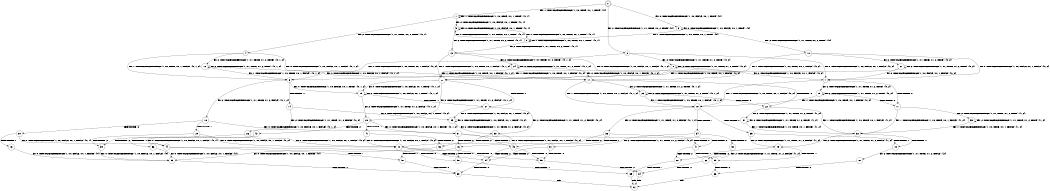 digraph BCG {
size = "7, 10.5";
center = TRUE;
node [shape = circle];
0 [peripheries = 2];
0 -> 1 [label = "EX !1 !ATOMIC_EXCH_BRANCH (1, +0, TRUE, +0, 1, TRUE) !{0}"];
0 -> 2 [label = "EX !2 !ATOMIC_EXCH_BRANCH (1, +1, TRUE, +0, 2, TRUE) !{0}"];
0 -> 3 [label = "EX !0 !ATOMIC_EXCH_BRANCH (1, +0, FALSE, +0, 1, TRUE) !{0}"];
1 -> 4 [label = "EX !2 !ATOMIC_EXCH_BRANCH (1, +1, TRUE, +0, 2, TRUE) !{0, 1}"];
1 -> 5 [label = "EX !0 !ATOMIC_EXCH_BRANCH (1, +0, FALSE, +0, 1, TRUE) !{0, 1}"];
1 -> 1 [label = "EX !1 !ATOMIC_EXCH_BRANCH (1, +0, TRUE, +0, 1, TRUE) !{0, 1}"];
2 -> 6 [label = "EX !1 !ATOMIC_EXCH_BRANCH (1, +0, TRUE, +0, 1, FALSE) !{0, 2}"];
2 -> 7 [label = "EX !0 !ATOMIC_EXCH_BRANCH (1, +0, FALSE, +0, 1, FALSE) !{0, 2}"];
2 -> 8 [label = "EX !2 !ATOMIC_EXCH_BRANCH (1, +1, TRUE, +1, 2, TRUE) !{0, 2}"];
3 -> 9 [label = "EX !1 !ATOMIC_EXCH_BRANCH (1, +0, TRUE, +0, 1, TRUE) !{0}"];
3 -> 10 [label = "EX !2 !ATOMIC_EXCH_BRANCH (1, +1, TRUE, +0, 2, TRUE) !{0}"];
3 -> 3 [label = "EX !0 !ATOMIC_EXCH_BRANCH (1, +0, FALSE, +0, 1, TRUE) !{0}"];
4 -> 11 [label = "EX !0 !ATOMIC_EXCH_BRANCH (1, +0, FALSE, +0, 1, FALSE) !{0, 1, 2}"];
4 -> 12 [label = "EX !2 !ATOMIC_EXCH_BRANCH (1, +1, TRUE, +1, 2, TRUE) !{0, 1, 2}"];
4 -> 6 [label = "EX !1 !ATOMIC_EXCH_BRANCH (1, +0, TRUE, +0, 1, FALSE) !{0, 1, 2}"];
5 -> 13 [label = "EX !2 !ATOMIC_EXCH_BRANCH (1, +1, TRUE, +0, 2, TRUE) !{0, 1}"];
5 -> 9 [label = "EX !1 !ATOMIC_EXCH_BRANCH (1, +0, TRUE, +0, 1, TRUE) !{0, 1}"];
5 -> 5 [label = "EX !0 !ATOMIC_EXCH_BRANCH (1, +0, FALSE, +0, 1, TRUE) !{0, 1}"];
6 -> 14 [label = "TERMINATE !1"];
6 -> 15 [label = "EX !0 !ATOMIC_EXCH_BRANCH (1, +0, FALSE, +0, 1, TRUE) !{0, 1, 2}"];
6 -> 16 [label = "EX !2 !ATOMIC_EXCH_BRANCH (1, +1, TRUE, +1, 2, FALSE) !{0, 1, 2}"];
7 -> 17 [label = "TERMINATE !0"];
7 -> 18 [label = "EX !1 !ATOMIC_EXCH_BRANCH (1, +0, TRUE, +0, 1, FALSE) !{0, 2}"];
7 -> 19 [label = "EX !2 !ATOMIC_EXCH_BRANCH (1, +1, TRUE, +1, 2, TRUE) !{0, 2}"];
8 -> 6 [label = "EX !1 !ATOMIC_EXCH_BRANCH (1, +0, TRUE, +0, 1, FALSE) !{0, 2}"];
8 -> 7 [label = "EX !0 !ATOMIC_EXCH_BRANCH (1, +0, FALSE, +0, 1, FALSE) !{0, 2}"];
8 -> 8 [label = "EX !2 !ATOMIC_EXCH_BRANCH (1, +1, TRUE, +1, 2, TRUE) !{0, 2}"];
9 -> 13 [label = "EX !2 !ATOMIC_EXCH_BRANCH (1, +1, TRUE, +0, 2, TRUE) !{0, 1}"];
9 -> 9 [label = "EX !1 !ATOMIC_EXCH_BRANCH (1, +0, TRUE, +0, 1, TRUE) !{0, 1}"];
9 -> 5 [label = "EX !0 !ATOMIC_EXCH_BRANCH (1, +0, FALSE, +0, 1, TRUE) !{0, 1}"];
10 -> 20 [label = "EX !1 !ATOMIC_EXCH_BRANCH (1, +0, TRUE, +0, 1, FALSE) !{0, 2}"];
10 -> 21 [label = "EX !2 !ATOMIC_EXCH_BRANCH (1, +1, TRUE, +1, 2, TRUE) !{0, 2}"];
10 -> 7 [label = "EX !0 !ATOMIC_EXCH_BRANCH (1, +0, FALSE, +0, 1, FALSE) !{0, 2}"];
11 -> 22 [label = "TERMINATE !0"];
11 -> 23 [label = "EX !2 !ATOMIC_EXCH_BRANCH (1, +1, TRUE, +1, 2, TRUE) !{0, 1, 2}"];
11 -> 18 [label = "EX !1 !ATOMIC_EXCH_BRANCH (1, +0, TRUE, +0, 1, FALSE) !{0, 1, 2}"];
12 -> 11 [label = "EX !0 !ATOMIC_EXCH_BRANCH (1, +0, FALSE, +0, 1, FALSE) !{0, 1, 2}"];
12 -> 12 [label = "EX !2 !ATOMIC_EXCH_BRANCH (1, +1, TRUE, +1, 2, TRUE) !{0, 1, 2}"];
12 -> 6 [label = "EX !1 !ATOMIC_EXCH_BRANCH (1, +0, TRUE, +0, 1, FALSE) !{0, 1, 2}"];
13 -> 24 [label = "EX !2 !ATOMIC_EXCH_BRANCH (1, +1, TRUE, +1, 2, TRUE) !{0, 1, 2}"];
13 -> 20 [label = "EX !1 !ATOMIC_EXCH_BRANCH (1, +0, TRUE, +0, 1, FALSE) !{0, 1, 2}"];
13 -> 11 [label = "EX !0 !ATOMIC_EXCH_BRANCH (1, +0, FALSE, +0, 1, FALSE) !{0, 1, 2}"];
14 -> 25 [label = "EX !0 !ATOMIC_EXCH_BRANCH (1, +0, FALSE, +0, 1, TRUE) !{0, 2}"];
14 -> 26 [label = "EX !2 !ATOMIC_EXCH_BRANCH (1, +1, TRUE, +1, 2, FALSE) !{0, 2}"];
15 -> 27 [label = "TERMINATE !1"];
15 -> 28 [label = "EX !2 !ATOMIC_EXCH_BRANCH (1, +1, TRUE, +1, 2, FALSE) !{0, 1, 2}"];
15 -> 15 [label = "EX !0 !ATOMIC_EXCH_BRANCH (1, +0, FALSE, +0, 1, TRUE) !{0, 1, 2}"];
16 -> 29 [label = "TERMINATE !1"];
16 -> 30 [label = "TERMINATE !2"];
16 -> 31 [label = "EX !0 !ATOMIC_EXCH_BRANCH (1, +0, FALSE, +0, 1, FALSE) !{0, 1, 2}"];
17 -> 32 [label = "EX !1 !ATOMIC_EXCH_BRANCH (1, +0, TRUE, +0, 1, FALSE) !{1, 2}"];
17 -> 33 [label = "EX !2 !ATOMIC_EXCH_BRANCH (1, +1, TRUE, +1, 2, TRUE) !{1, 2}"];
18 -> 34 [label = "TERMINATE !1"];
18 -> 35 [label = "TERMINATE !0"];
18 -> 36 [label = "EX !2 !ATOMIC_EXCH_BRANCH (1, +1, TRUE, +1, 2, FALSE) !{0, 1, 2}"];
19 -> 17 [label = "TERMINATE !0"];
19 -> 18 [label = "EX !1 !ATOMIC_EXCH_BRANCH (1, +0, TRUE, +0, 1, FALSE) !{0, 2}"];
19 -> 19 [label = "EX !2 !ATOMIC_EXCH_BRANCH (1, +1, TRUE, +1, 2, TRUE) !{0, 2}"];
20 -> 27 [label = "TERMINATE !1"];
20 -> 28 [label = "EX !2 !ATOMIC_EXCH_BRANCH (1, +1, TRUE, +1, 2, FALSE) !{0, 1, 2}"];
20 -> 15 [label = "EX !0 !ATOMIC_EXCH_BRANCH (1, +0, FALSE, +0, 1, TRUE) !{0, 1, 2}"];
21 -> 20 [label = "EX !1 !ATOMIC_EXCH_BRANCH (1, +0, TRUE, +0, 1, FALSE) !{0, 2}"];
21 -> 21 [label = "EX !2 !ATOMIC_EXCH_BRANCH (1, +1, TRUE, +1, 2, TRUE) !{0, 2}"];
21 -> 7 [label = "EX !0 !ATOMIC_EXCH_BRANCH (1, +0, FALSE, +0, 1, FALSE) !{0, 2}"];
22 -> 37 [label = "EX !2 !ATOMIC_EXCH_BRANCH (1, +1, TRUE, +1, 2, TRUE) !{1, 2}"];
22 -> 32 [label = "EX !1 !ATOMIC_EXCH_BRANCH (1, +0, TRUE, +0, 1, FALSE) !{1, 2}"];
23 -> 22 [label = "TERMINATE !0"];
23 -> 23 [label = "EX !2 !ATOMIC_EXCH_BRANCH (1, +1, TRUE, +1, 2, TRUE) !{0, 1, 2}"];
23 -> 18 [label = "EX !1 !ATOMIC_EXCH_BRANCH (1, +0, TRUE, +0, 1, FALSE) !{0, 1, 2}"];
24 -> 24 [label = "EX !2 !ATOMIC_EXCH_BRANCH (1, +1, TRUE, +1, 2, TRUE) !{0, 1, 2}"];
24 -> 20 [label = "EX !1 !ATOMIC_EXCH_BRANCH (1, +0, TRUE, +0, 1, FALSE) !{0, 1, 2}"];
24 -> 11 [label = "EX !0 !ATOMIC_EXCH_BRANCH (1, +0, FALSE, +0, 1, FALSE) !{0, 1, 2}"];
25 -> 38 [label = "EX !2 !ATOMIC_EXCH_BRANCH (1, +1, TRUE, +1, 2, FALSE) !{0, 2}"];
25 -> 25 [label = "EX !0 !ATOMIC_EXCH_BRANCH (1, +0, FALSE, +0, 1, TRUE) !{0, 2}"];
26 -> 39 [label = "TERMINATE !2"];
26 -> 40 [label = "EX !0 !ATOMIC_EXCH_BRANCH (1, +0, FALSE, +0, 1, FALSE) !{0, 2}"];
27 -> 38 [label = "EX !2 !ATOMIC_EXCH_BRANCH (1, +1, TRUE, +1, 2, FALSE) !{0, 2}"];
27 -> 25 [label = "EX !0 !ATOMIC_EXCH_BRANCH (1, +0, FALSE, +0, 1, TRUE) !{0, 2}"];
28 -> 41 [label = "TERMINATE !1"];
28 -> 42 [label = "TERMINATE !2"];
28 -> 31 [label = "EX !0 !ATOMIC_EXCH_BRANCH (1, +0, FALSE, +0, 1, FALSE) !{0, 1, 2}"];
29 -> 39 [label = "TERMINATE !2"];
29 -> 40 [label = "EX !0 !ATOMIC_EXCH_BRANCH (1, +0, FALSE, +0, 1, FALSE) !{0, 2}"];
30 -> 43 [label = "TERMINATE !1"];
30 -> 44 [label = "EX !0 !ATOMIC_EXCH_BRANCH (1, +0, FALSE, +0, 1, FALSE) !{0, 1}"];
31 -> 45 [label = "TERMINATE !1"];
31 -> 46 [label = "TERMINATE !2"];
31 -> 47 [label = "TERMINATE !0"];
32 -> 48 [label = "TERMINATE !1"];
32 -> 49 [label = "EX !2 !ATOMIC_EXCH_BRANCH (1, +1, TRUE, +1, 2, FALSE) !{1, 2}"];
33 -> 32 [label = "EX !1 !ATOMIC_EXCH_BRANCH (1, +0, TRUE, +0, 1, FALSE) !{1, 2}"];
33 -> 33 [label = "EX !2 !ATOMIC_EXCH_BRANCH (1, +1, TRUE, +1, 2, TRUE) !{1, 2}"];
34 -> 50 [label = "TERMINATE !0"];
34 -> 51 [label = "EX !2 !ATOMIC_EXCH_BRANCH (1, +1, TRUE, +1, 2, FALSE) !{0, 2}"];
35 -> 48 [label = "TERMINATE !1"];
35 -> 49 [label = "EX !2 !ATOMIC_EXCH_BRANCH (1, +1, TRUE, +1, 2, FALSE) !{1, 2}"];
36 -> 45 [label = "TERMINATE !1"];
36 -> 46 [label = "TERMINATE !2"];
36 -> 47 [label = "TERMINATE !0"];
37 -> 37 [label = "EX !2 !ATOMIC_EXCH_BRANCH (1, +1, TRUE, +1, 2, TRUE) !{1, 2}"];
37 -> 32 [label = "EX !1 !ATOMIC_EXCH_BRANCH (1, +0, TRUE, +0, 1, FALSE) !{1, 2}"];
38 -> 52 [label = "TERMINATE !2"];
38 -> 40 [label = "EX !0 !ATOMIC_EXCH_BRANCH (1, +0, FALSE, +0, 1, FALSE) !{0, 2}"];
39 -> 53 [label = "EX !0 !ATOMIC_EXCH_BRANCH (1, +0, FALSE, +0, 1, FALSE) !{0}"];
40 -> 54 [label = "TERMINATE !2"];
40 -> 55 [label = "TERMINATE !0"];
41 -> 52 [label = "TERMINATE !2"];
41 -> 40 [label = "EX !0 !ATOMIC_EXCH_BRANCH (1, +0, FALSE, +0, 1, FALSE) !{0, 2}"];
42 -> 56 [label = "TERMINATE !1"];
42 -> 44 [label = "EX !0 !ATOMIC_EXCH_BRANCH (1, +0, FALSE, +0, 1, FALSE) !{0, 1}"];
43 -> 53 [label = "EX !0 !ATOMIC_EXCH_BRANCH (1, +0, FALSE, +0, 1, FALSE) !{0}"];
44 -> 57 [label = "TERMINATE !1"];
44 -> 58 [label = "TERMINATE !0"];
45 -> 54 [label = "TERMINATE !2"];
45 -> 55 [label = "TERMINATE !0"];
46 -> 57 [label = "TERMINATE !1"];
46 -> 58 [label = "TERMINATE !0"];
47 -> 59 [label = "TERMINATE !1"];
47 -> 60 [label = "TERMINATE !2"];
48 -> 61 [label = "EX !2 !ATOMIC_EXCH_BRANCH (1, +1, TRUE, +1, 2, FALSE) !{2}"];
49 -> 59 [label = "TERMINATE !1"];
49 -> 60 [label = "TERMINATE !2"];
50 -> 62 [label = "EX !2 !ATOMIC_EXCH_BRANCH (1, +1, TRUE, +1, 2, FALSE) !{1, 2}"];
51 -> 54 [label = "TERMINATE !2"];
51 -> 55 [label = "TERMINATE !0"];
52 -> 53 [label = "EX !0 !ATOMIC_EXCH_BRANCH (1, +0, FALSE, +0, 1, FALSE) !{0}"];
53 -> 63 [label = "TERMINATE !0"];
54 -> 63 [label = "TERMINATE !0"];
55 -> 64 [label = "TERMINATE !2"];
56 -> 53 [label = "EX !0 !ATOMIC_EXCH_BRANCH (1, +0, FALSE, +0, 1, FALSE) !{0}"];
57 -> 63 [label = "TERMINATE !0"];
58 -> 65 [label = "TERMINATE !1"];
59 -> 66 [label = "TERMINATE !2"];
60 -> 65 [label = "TERMINATE !1"];
61 -> 66 [label = "TERMINATE !2"];
62 -> 64 [label = "TERMINATE !2"];
63 -> 67 [label = "exit"];
64 -> 67 [label = "exit"];
65 -> 67 [label = "exit"];
66 -> 67 [label = "exit"];
}
